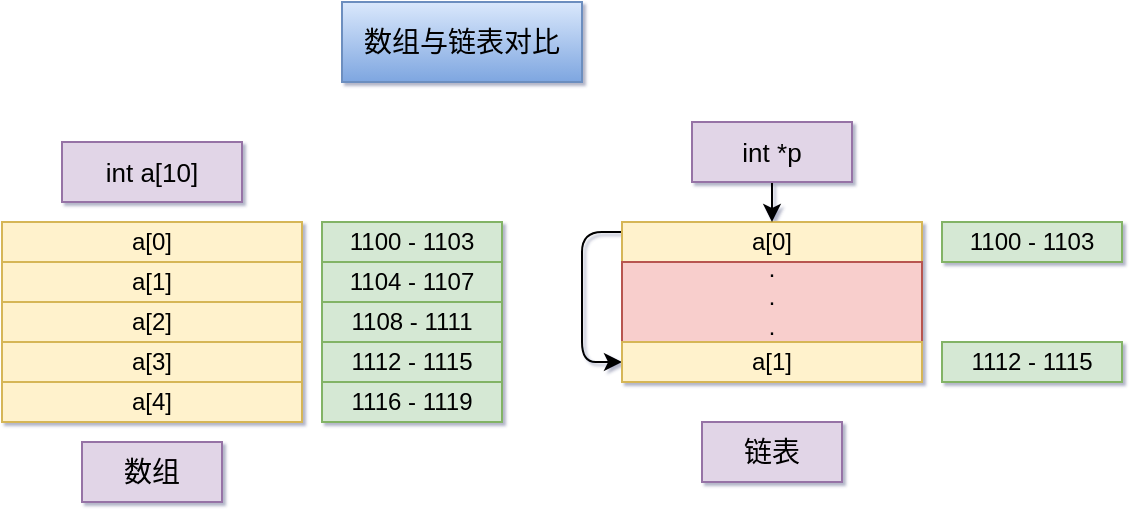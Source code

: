 <mxfile version="13.7.9" type="device" pages="7"><diagram id="kmx3uxm7uR0qQ9D-a6Wf" name="ComparisonOfArrayAndLinkedList"><mxGraphModel dx="1422" dy="822" grid="1" gridSize="10" guides="1" tooltips="1" connect="1" arrows="1" fold="1" page="1" pageScale="1" pageWidth="850" pageHeight="1100" background="none" math="0" shadow="1"><root><mxCell id="0"/><mxCell id="1" parent="0"/><mxCell id="gBPnnG9pDSKDhhbcQUjZ-1" value="a[0]" style="whiteSpace=wrap;html=1;fillColor=#fff2cc;strokeColor=#d6b656;" parent="1" vertex="1"><mxGeometry x="210" y="190" width="150" height="20" as="geometry"/></mxCell><mxCell id="gBPnnG9pDSKDhhbcQUjZ-2" value="a[1]" style="whiteSpace=wrap;html=1;fillColor=#fff2cc;strokeColor=#d6b656;" parent="1" vertex="1"><mxGeometry x="210" y="210" width="150" height="20" as="geometry"/></mxCell><mxCell id="gBPnnG9pDSKDhhbcQUjZ-3" value="a[2]" style="whiteSpace=wrap;html=1;fillColor=#fff2cc;strokeColor=#d6b656;" parent="1" vertex="1"><mxGeometry x="210" y="230" width="150" height="20" as="geometry"/></mxCell><mxCell id="gBPnnG9pDSKDhhbcQUjZ-6" value="1100 - 1103" style="text;html=1;strokeColor=#82b366;fillColor=#d5e8d4;align=center;verticalAlign=middle;whiteSpace=wrap;" parent="1" vertex="1"><mxGeometry x="370" y="190" width="90" height="20" as="geometry"/></mxCell><mxCell id="gBPnnG9pDSKDhhbcQUjZ-7" value="1104 - 1107" style="text;html=1;strokeColor=#82b366;fillColor=#d5e8d4;align=center;verticalAlign=middle;whiteSpace=wrap;" parent="1" vertex="1"><mxGeometry x="370" y="210" width="90" height="20" as="geometry"/></mxCell><mxCell id="gBPnnG9pDSKDhhbcQUjZ-8" value="1108 - 1111" style="text;html=1;strokeColor=#82b366;fillColor=#d5e8d4;align=center;verticalAlign=middle;whiteSpace=wrap;" parent="1" vertex="1"><mxGeometry x="370" y="230" width="90" height="20" as="geometry"/></mxCell><mxCell id="gBPnnG9pDSKDhhbcQUjZ-14" value="int a[10]" style="text;html=1;strokeColor=#9673a6;fillColor=#e1d5e7;align=center;verticalAlign=middle;whiteSpace=wrap;fontSize=13;" parent="1" vertex="1"><mxGeometry x="240" y="150" width="90" height="30" as="geometry"/></mxCell><mxCell id="gBPnnG9pDSKDhhbcQUjZ-15" value="a[3]" style="whiteSpace=wrap;html=1;fillColor=#fff2cc;strokeColor=#d6b656;" parent="1" vertex="1"><mxGeometry x="210" y="250" width="150" height="20" as="geometry"/></mxCell><mxCell id="gBPnnG9pDSKDhhbcQUjZ-16" value="1112 - 1115" style="text;html=1;strokeColor=#82b366;fillColor=#d5e8d4;align=center;verticalAlign=middle;whiteSpace=wrap;" parent="1" vertex="1"><mxGeometry x="370" y="250" width="90" height="20" as="geometry"/></mxCell><mxCell id="gBPnnG9pDSKDhhbcQUjZ-17" value="a[4]" style="whiteSpace=wrap;html=1;fillColor=#fff2cc;strokeColor=#d6b656;" parent="1" vertex="1"><mxGeometry x="210" y="270" width="150" height="20" as="geometry"/></mxCell><mxCell id="gBPnnG9pDSKDhhbcQUjZ-18" value="1116 - 1119" style="text;html=1;strokeColor=#82b366;fillColor=#d5e8d4;align=center;verticalAlign=middle;whiteSpace=wrap;" parent="1" vertex="1"><mxGeometry x="370" y="270" width="90" height="20" as="geometry"/></mxCell><mxCell id="gBPnnG9pDSKDhhbcQUjZ-28" style="edgeStyle=orthogonalEdgeStyle;orthogonalLoop=1;jettySize=auto;html=1;exitX=0;exitY=0.25;exitDx=0;exitDy=0;entryX=0;entryY=0.5;entryDx=0;entryDy=0;" parent="1" source="gBPnnG9pDSKDhhbcQUjZ-19" target="gBPnnG9pDSKDhhbcQUjZ-22" edge="1"><mxGeometry relative="1" as="geometry"/></mxCell><mxCell id="gBPnnG9pDSKDhhbcQUjZ-19" value="a[0]" style="whiteSpace=wrap;html=1;fillColor=#fff2cc;strokeColor=#d6b656;" parent="1" vertex="1"><mxGeometry x="520" y="190" width="150" height="20" as="geometry"/></mxCell><mxCell id="gBPnnG9pDSKDhhbcQUjZ-20" value="1100 - 1103" style="text;html=1;strokeColor=#82b366;fillColor=#d5e8d4;align=center;verticalAlign=middle;whiteSpace=wrap;" parent="1" vertex="1"><mxGeometry x="680" y="190" width="90" height="20" as="geometry"/></mxCell><mxCell id="gBPnnG9pDSKDhhbcQUjZ-21" value="·&lt;br&gt;·&lt;br&gt;·" style="whiteSpace=wrap;html=1;fillColor=#f8cecc;strokeColor=#b85450;" parent="1" vertex="1"><mxGeometry x="520" y="210" width="150" height="40" as="geometry"/></mxCell><mxCell id="gBPnnG9pDSKDhhbcQUjZ-22" value="a[1]" style="whiteSpace=wrap;html=1;fillColor=#fff2cc;strokeColor=#d6b656;" parent="1" vertex="1"><mxGeometry x="520" y="250" width="150" height="20" as="geometry"/></mxCell><mxCell id="gBPnnG9pDSKDhhbcQUjZ-24" value="1112 - 1115" style="text;html=1;strokeColor=#82b366;fillColor=#d5e8d4;align=center;verticalAlign=middle;whiteSpace=wrap;" parent="1" vertex="1"><mxGeometry x="680" y="250" width="90" height="20" as="geometry"/></mxCell><mxCell id="gBPnnG9pDSKDhhbcQUjZ-27" style="edgeStyle=orthogonalEdgeStyle;orthogonalLoop=1;jettySize=auto;html=1;exitX=0.5;exitY=1;exitDx=0;exitDy=0;entryX=0.5;entryY=0;entryDx=0;entryDy=0;" parent="1" source="gBPnnG9pDSKDhhbcQUjZ-25" target="gBPnnG9pDSKDhhbcQUjZ-19" edge="1"><mxGeometry relative="1" as="geometry"/></mxCell><mxCell id="gBPnnG9pDSKDhhbcQUjZ-25" value="int *p" style="text;html=1;strokeColor=#9673a6;fillColor=#e1d5e7;align=center;verticalAlign=middle;whiteSpace=wrap;fontSize=13;" parent="1" vertex="1"><mxGeometry x="555" y="140" width="80" height="30" as="geometry"/></mxCell><mxCell id="gBPnnG9pDSKDhhbcQUjZ-29" value="数组" style="text;html=1;strokeColor=#9673a6;fillColor=#e1d5e7;align=center;verticalAlign=middle;whiteSpace=wrap;fontSize=14;labelBackgroundColor=none;" parent="1" vertex="1"><mxGeometry x="250" y="300" width="70" height="30" as="geometry"/></mxCell><mxCell id="gBPnnG9pDSKDhhbcQUjZ-30" value="链表" style="text;html=1;align=center;verticalAlign=middle;whiteSpace=wrap;fontSize=14;labelBackgroundColor=none;fillColor=#e1d5e7;strokeColor=#9673a6;" parent="1" vertex="1"><mxGeometry x="560" y="290" width="70" height="30" as="geometry"/></mxCell><mxCell id="z5dtqdEzLdY59ddH-mgF-1" value="数组与链表对比" style="rounded=0;whiteSpace=wrap;html=1;fontSize=14;fillColor=#dae8fc;strokeColor=#6c8ebf;gradientColor=#7ea6e0;" vertex="1" parent="1"><mxGeometry x="380" y="80" width="120" height="40" as="geometry"/></mxCell></root></mxGraphModel></diagram><diagram id="WfECk8TyVP2o82ZQs3IK" name="SinglyLinkedListStructure"><mxGraphModel dx="1422" dy="822" grid="1" gridSize="10" guides="1" tooltips="1" connect="1" arrows="1" fold="1" page="1" pageScale="1" pageWidth="850" pageHeight="1100" math="0" shadow="1"><root><mxCell id="d3CQ_cveIJHaG4UetUWa-0"/><mxCell id="d3CQ_cveIJHaG4UetUWa-1" parent="d3CQ_cveIJHaG4UetUWa-0"/><mxCell id="d3CQ_cveIJHaG4UetUWa-2" value="data" style="whiteSpace=wrap;html=1;aspect=fixed;fillColor=#dae8fc;strokeColor=#6c8ebf;" parent="d3CQ_cveIJHaG4UetUWa-1" vertex="1"><mxGeometry x="170" y="330" width="40" height="40" as="geometry"/></mxCell><mxCell id="d3CQ_cveIJHaG4UetUWa-19" style="edgeStyle=orthogonalEdgeStyle;orthogonalLoop=1;jettySize=auto;html=1;exitX=1;exitY=0.5;exitDx=0;exitDy=0;entryX=0;entryY=0.5;entryDx=0;entryDy=0;" parent="d3CQ_cveIJHaG4UetUWa-1" source="d3CQ_cveIJHaG4UetUWa-6" target="d3CQ_cveIJHaG4UetUWa-9" edge="1"><mxGeometry relative="1" as="geometry"/></mxCell><mxCell id="d3CQ_cveIJHaG4UetUWa-6" value="next" style="whiteSpace=wrap;html=1;aspect=fixed;fillColor=#f8cecc;strokeColor=#b85450;" parent="d3CQ_cveIJHaG4UetUWa-1" vertex="1"><mxGeometry x="210" y="330" width="40" height="40" as="geometry"/></mxCell><mxCell id="d3CQ_cveIJHaG4UetUWa-9" value="data" style="whiteSpace=wrap;html=1;aspect=fixed;fillColor=#dae8fc;strokeColor=#6c8ebf;" parent="d3CQ_cveIJHaG4UetUWa-1" vertex="1"><mxGeometry x="300" y="330" width="40" height="40" as="geometry"/></mxCell><mxCell id="d3CQ_cveIJHaG4UetUWa-20" style="edgeStyle=orthogonalEdgeStyle;orthogonalLoop=1;jettySize=auto;html=1;exitX=1;exitY=0.5;exitDx=0;exitDy=0;entryX=0;entryY=0.5;entryDx=0;entryDy=0;" parent="d3CQ_cveIJHaG4UetUWa-1" source="d3CQ_cveIJHaG4UetUWa-10" target="d3CQ_cveIJHaG4UetUWa-11" edge="1"><mxGeometry relative="1" as="geometry"/></mxCell><mxCell id="d3CQ_cveIJHaG4UetUWa-10" value="next" style="whiteSpace=wrap;html=1;aspect=fixed;fillColor=#f8cecc;strokeColor=#b85450;" parent="d3CQ_cveIJHaG4UetUWa-1" vertex="1"><mxGeometry x="340" y="330" width="40" height="40" as="geometry"/></mxCell><mxCell id="d3CQ_cveIJHaG4UetUWa-11" value="data" style="whiteSpace=wrap;html=1;aspect=fixed;fillColor=#dae8fc;strokeColor=#6c8ebf;" parent="d3CQ_cveIJHaG4UetUWa-1" vertex="1"><mxGeometry x="430" y="330" width="40" height="40" as="geometry"/></mxCell><mxCell id="d3CQ_cveIJHaG4UetUWa-21" style="edgeStyle=orthogonalEdgeStyle;orthogonalLoop=1;jettySize=auto;html=1;exitX=1;exitY=0.5;exitDx=0;exitDy=0;entryX=0;entryY=0.5;entryDx=0;entryDy=0;" parent="d3CQ_cveIJHaG4UetUWa-1" source="d3CQ_cveIJHaG4UetUWa-12" target="d3CQ_cveIJHaG4UetUWa-13" edge="1"><mxGeometry relative="1" as="geometry"/></mxCell><mxCell id="d3CQ_cveIJHaG4UetUWa-12" value="next" style="whiteSpace=wrap;html=1;aspect=fixed;fillColor=#f8cecc;strokeColor=#b85450;" parent="d3CQ_cveIJHaG4UetUWa-1" vertex="1"><mxGeometry x="470" y="330" width="40" height="40" as="geometry"/></mxCell><mxCell id="d3CQ_cveIJHaG4UetUWa-13" value="data" style="whiteSpace=wrap;html=1;aspect=fixed;fillColor=#dae8fc;strokeColor=#6c8ebf;" parent="d3CQ_cveIJHaG4UetUWa-1" vertex="1"><mxGeometry x="550" y="330" width="40" height="40" as="geometry"/></mxCell><mxCell id="d3CQ_cveIJHaG4UetUWa-22" style="edgeStyle=orthogonalEdgeStyle;orthogonalLoop=1;jettySize=auto;html=1;exitX=1;exitY=0.5;exitDx=0;exitDy=0;" parent="d3CQ_cveIJHaG4UetUWa-1" source="d3CQ_cveIJHaG4UetUWa-14" edge="1"><mxGeometry relative="1" as="geometry"><mxPoint x="690" y="350" as="targetPoint"/></mxGeometry></mxCell><mxCell id="d3CQ_cveIJHaG4UetUWa-14" value="next" style="whiteSpace=wrap;html=1;aspect=fixed;fillColor=#f8cecc;strokeColor=#b85450;" parent="d3CQ_cveIJHaG4UetUWa-1" vertex="1"><mxGeometry x="590" y="330" width="40" height="40" as="geometry"/></mxCell><mxCell id="d3CQ_cveIJHaG4UetUWa-15" value="" style="endArrow=classic;html=1;entryX=0;entryY=0.5;entryDx=0;entryDy=0;" parent="d3CQ_cveIJHaG4UetUWa-1" target="d3CQ_cveIJHaG4UetUWa-2" edge="1"><mxGeometry width="50" height="50" relative="1" as="geometry"><mxPoint x="110" y="350" as="sourcePoint"/><mxPoint x="450" y="400" as="targetPoint"/></mxGeometry></mxCell><mxCell id="d3CQ_cveIJHaG4UetUWa-23" value="null" style="text;html=1;strokeColor=none;fillColor=none;align=center;verticalAlign=middle;whiteSpace=wrap;" parent="d3CQ_cveIJHaG4UetUWa-1" vertex="1"><mxGeometry x="690" y="340" width="40" height="20" as="geometry"/></mxCell><mxCell id="UXMBe4cdHs6AV24Jfj9g-0" value="单链表结构" style="rounded=0;whiteSpace=wrap;html=1;fontSize=14;fillColor=#dae8fc;strokeColor=#6c8ebf;gradientColor=#7ea6e0;" vertex="1" parent="d3CQ_cveIJHaG4UetUWa-1"><mxGeometry x="340" y="270" width="120" height="40" as="geometry"/></mxCell></root></mxGraphModel></diagram><diagram id="nd0FOUqC2hajcNV0V377" name="SinglyLinkedListInsertion"><mxGraphModel dx="1422" dy="822" grid="1" gridSize="10" guides="1" tooltips="1" connect="1" arrows="1" fold="1" page="1" pageScale="1" pageWidth="850" pageHeight="1100" math="0" shadow="0"><root><mxCell id="OXnUtLBI1faPkCohUW6o-0"/><mxCell id="OXnUtLBI1faPkCohUW6o-1" parent="OXnUtLBI1faPkCohUW6o-0"/><mxCell id="3HL_vk5Qh4RNrXCC_wCi-0" value="data" style="whiteSpace=wrap;html=1;aspect=fixed;fillColor=#dae8fc;strokeColor=#6c8ebf;" parent="OXnUtLBI1faPkCohUW6o-1" vertex="1"><mxGeometry x="130" y="330" width="40" height="40" as="geometry"/></mxCell><mxCell id="3HL_vk5Qh4RNrXCC_wCi-1" style="edgeStyle=orthogonalEdgeStyle;rounded=0;orthogonalLoop=1;jettySize=auto;html=1;exitX=1;exitY=0.5;exitDx=0;exitDy=0;entryX=0;entryY=0.5;entryDx=0;entryDy=0;" parent="OXnUtLBI1faPkCohUW6o-1" source="3HL_vk5Qh4RNrXCC_wCi-2" target="3HL_vk5Qh4RNrXCC_wCi-3" edge="1"><mxGeometry relative="1" as="geometry"/></mxCell><mxCell id="3HL_vk5Qh4RNrXCC_wCi-2" value="next" style="whiteSpace=wrap;html=1;aspect=fixed;fillColor=#f8cecc;strokeColor=#b85450;" parent="OXnUtLBI1faPkCohUW6o-1" vertex="1"><mxGeometry x="170" y="330" width="40" height="40" as="geometry"/></mxCell><mxCell id="3HL_vk5Qh4RNrXCC_wCi-3" value="data" style="whiteSpace=wrap;html=1;aspect=fixed;fillColor=#dae8fc;strokeColor=#6c8ebf;" parent="OXnUtLBI1faPkCohUW6o-1" vertex="1"><mxGeometry x="260" y="330" width="40" height="40" as="geometry"/></mxCell><mxCell id="3HL_vk5Qh4RNrXCC_wCi-5" value="next" style="whiteSpace=wrap;html=1;aspect=fixed;fillColor=#f8cecc;strokeColor=#b85450;" parent="OXnUtLBI1faPkCohUW6o-1" vertex="1"><mxGeometry x="300" y="330" width="40" height="40" as="geometry"/></mxCell><mxCell id="3HL_vk5Qh4RNrXCC_wCi-6" value="data" style="whiteSpace=wrap;html=1;aspect=fixed;fillColor=#dae8fc;strokeColor=#6c8ebf;" parent="OXnUtLBI1faPkCohUW6o-1" vertex="1"><mxGeometry x="500" y="330" width="40" height="40" as="geometry"/></mxCell><mxCell id="3HL_vk5Qh4RNrXCC_wCi-7" style="edgeStyle=orthogonalEdgeStyle;rounded=0;orthogonalLoop=1;jettySize=auto;html=1;exitX=1;exitY=0.5;exitDx=0;exitDy=0;entryX=0;entryY=0.5;entryDx=0;entryDy=0;" parent="OXnUtLBI1faPkCohUW6o-1" source="3HL_vk5Qh4RNrXCC_wCi-8" target="3HL_vk5Qh4RNrXCC_wCi-9" edge="1"><mxGeometry relative="1" as="geometry"/></mxCell><mxCell id="3HL_vk5Qh4RNrXCC_wCi-8" value="next" style="whiteSpace=wrap;html=1;aspect=fixed;fillColor=#f8cecc;strokeColor=#b85450;" parent="OXnUtLBI1faPkCohUW6o-1" vertex="1"><mxGeometry x="540" y="330" width="40" height="40" as="geometry"/></mxCell><mxCell id="3HL_vk5Qh4RNrXCC_wCi-9" value="data" style="whiteSpace=wrap;html=1;aspect=fixed;fillColor=#dae8fc;strokeColor=#6c8ebf;" parent="OXnUtLBI1faPkCohUW6o-1" vertex="1"><mxGeometry x="620" y="330" width="40" height="40" as="geometry"/></mxCell><mxCell id="3HL_vk5Qh4RNrXCC_wCi-10" style="edgeStyle=orthogonalEdgeStyle;rounded=0;orthogonalLoop=1;jettySize=auto;html=1;exitX=1;exitY=0.5;exitDx=0;exitDy=0;" parent="OXnUtLBI1faPkCohUW6o-1" source="3HL_vk5Qh4RNrXCC_wCi-11" edge="1"><mxGeometry relative="1" as="geometry"><mxPoint x="760" y="350" as="targetPoint"/></mxGeometry></mxCell><mxCell id="3HL_vk5Qh4RNrXCC_wCi-11" value="next" style="whiteSpace=wrap;html=1;aspect=fixed;fillColor=#f8cecc;strokeColor=#b85450;" parent="OXnUtLBI1faPkCohUW6o-1" vertex="1"><mxGeometry x="660" y="330" width="40" height="40" as="geometry"/></mxCell><mxCell id="3HL_vk5Qh4RNrXCC_wCi-12" value="" style="endArrow=classic;html=1;entryX=0;entryY=0.5;entryDx=0;entryDy=0;" parent="OXnUtLBI1faPkCohUW6o-1" target="3HL_vk5Qh4RNrXCC_wCi-0" edge="1"><mxGeometry width="50" height="50" relative="1" as="geometry"><mxPoint x="70" y="350" as="sourcePoint"/><mxPoint x="410" y="400" as="targetPoint"/></mxGeometry></mxCell><mxCell id="3HL_vk5Qh4RNrXCC_wCi-13" value="null" style="text;html=1;strokeColor=none;fillColor=none;align=center;verticalAlign=middle;whiteSpace=wrap;rounded=0;" parent="OXnUtLBI1faPkCohUW6o-1" vertex="1"><mxGeometry x="760" y="340" width="40" height="20" as="geometry"/></mxCell><mxCell id="3HL_vk5Qh4RNrXCC_wCi-18" value="" style="endArrow=classic;html=1;fontFamily=Helvetica;fontSize=13;fontColor=#000000;exitX=1;exitY=0.5;exitDx=0;exitDy=0;entryX=0;entryY=0.5;entryDx=0;entryDy=0;" parent="OXnUtLBI1faPkCohUW6o-1" source="3HL_vk5Qh4RNrXCC_wCi-5" target="3HL_vk5Qh4RNrXCC_wCi-6" edge="1"><mxGeometry relative="1" as="geometry"><mxPoint x="370" y="420" as="sourcePoint"/><mxPoint x="470" y="420" as="targetPoint"/></mxGeometry></mxCell><mxCell id="3HL_vk5Qh4RNrXCC_wCi-19" value="x" style="shape=cloud;html=1;outlineConnect=0;" parent="3HL_vk5Qh4RNrXCC_wCi-18" vertex="1"><mxGeometry width="30" height="20" relative="1" as="geometry"><mxPoint x="-15" y="-10" as="offset"/></mxGeometry></mxCell><mxCell id="3HL_vk5Qh4RNrXCC_wCi-21" value="data" style="whiteSpace=wrap;html=1;aspect=fixed;fillColor=#dae8fc;strokeColor=#6c8ebf;" parent="OXnUtLBI1faPkCohUW6o-1" vertex="1"><mxGeometry x="380" y="250" width="40" height="40" as="geometry"/></mxCell><mxCell id="3HL_vk5Qh4RNrXCC_wCi-24" style="rounded=0;orthogonalLoop=1;jettySize=auto;html=1;exitX=1;exitY=0.75;exitDx=0;exitDy=0;entryX=0.25;entryY=0;entryDx=0;entryDy=0;fontFamily=Helvetica;fontSize=13;fontColor=#000000;" parent="OXnUtLBI1faPkCohUW6o-1" source="3HL_vk5Qh4RNrXCC_wCi-22" target="3HL_vk5Qh4RNrXCC_wCi-6" edge="1"><mxGeometry relative="1" as="geometry"/></mxCell><mxCell id="3HL_vk5Qh4RNrXCC_wCi-22" value="next" style="whiteSpace=wrap;html=1;aspect=fixed;fillColor=#f8cecc;strokeColor=#b85450;" parent="OXnUtLBI1faPkCohUW6o-1" vertex="1"><mxGeometry x="420" y="250" width="40" height="40" as="geometry"/></mxCell><mxCell id="3HL_vk5Qh4RNrXCC_wCi-23" value="" style="endArrow=classic;html=1;fontFamily=Helvetica;fontSize=13;fontColor=#000000;exitX=0.75;exitY=0;exitDx=0;exitDy=0;entryX=0;entryY=0.75;entryDx=0;entryDy=0;" parent="OXnUtLBI1faPkCohUW6o-1" source="3HL_vk5Qh4RNrXCC_wCi-5" target="3HL_vk5Qh4RNrXCC_wCi-21" edge="1"><mxGeometry width="50" height="50" relative="1" as="geometry"><mxPoint x="400" y="450" as="sourcePoint"/><mxPoint x="450" y="400" as="targetPoint"/></mxGeometry></mxCell><mxCell id="o67dM5Xi_H0pyba5912P-0" value="单链表插入" style="rounded=0;whiteSpace=wrap;html=1;fontSize=14;fillColor=#dae8fc;strokeColor=#6c8ebf;gradientColor=#7ea6e0;" vertex="1" parent="OXnUtLBI1faPkCohUW6o-1"><mxGeometry x="210" y="260" width="120" height="40" as="geometry"/></mxCell></root></mxGraphModel></diagram><diagram id="gSCvGvv1HsdzAWp1S356" name="SinglyLinkedListDelete"><mxGraphModel dx="1422" dy="822" grid="1" gridSize="10" guides="1" tooltips="1" connect="1" arrows="1" fold="1" page="1" pageScale="1" pageWidth="850" pageHeight="1100" math="0" shadow="0"><root><mxCell id="x1G4_ipY8zFVtABY1b1D-0"/><mxCell id="x1G4_ipY8zFVtABY1b1D-1" parent="x1G4_ipY8zFVtABY1b1D-0"/><mxCell id="x1G4_ipY8zFVtABY1b1D-2" value="data" style="whiteSpace=wrap;html=1;aspect=fixed;fillColor=#dae8fc;strokeColor=#6c8ebf;" parent="x1G4_ipY8zFVtABY1b1D-1" vertex="1"><mxGeometry x="120" y="240" width="40" height="40" as="geometry"/></mxCell><mxCell id="x1G4_ipY8zFVtABY1b1D-3" style="edgeStyle=orthogonalEdgeStyle;rounded=0;orthogonalLoop=1;jettySize=auto;html=1;exitX=1;exitY=0.5;exitDx=0;exitDy=0;entryX=0;entryY=0.5;entryDx=0;entryDy=0;" parent="x1G4_ipY8zFVtABY1b1D-1" source="x1G4_ipY8zFVtABY1b1D-4" target="x1G4_ipY8zFVtABY1b1D-5" edge="1"><mxGeometry relative="1" as="geometry"/></mxCell><mxCell id="x1G4_ipY8zFVtABY1b1D-4" value="next" style="whiteSpace=wrap;html=1;aspect=fixed;fillColor=#f8cecc;strokeColor=#b85450;" parent="x1G4_ipY8zFVtABY1b1D-1" vertex="1"><mxGeometry x="160" y="240" width="40" height="40" as="geometry"/></mxCell><mxCell id="x1G4_ipY8zFVtABY1b1D-5" value="data" style="whiteSpace=wrap;html=1;aspect=fixed;fillColor=#dae8fc;strokeColor=#6c8ebf;" parent="x1G4_ipY8zFVtABY1b1D-1" vertex="1"><mxGeometry x="250" y="240" width="40" height="40" as="geometry"/></mxCell><mxCell id="x1G4_ipY8zFVtABY1b1D-6" value="next" style="whiteSpace=wrap;html=1;aspect=fixed;fillColor=#f8cecc;strokeColor=#b85450;" parent="x1G4_ipY8zFVtABY1b1D-1" vertex="1"><mxGeometry x="290" y="240" width="40" height="40" as="geometry"/></mxCell><mxCell id="x1G4_ipY8zFVtABY1b1D-7" value="data" style="whiteSpace=wrap;html=1;aspect=fixed;fillColor=#dae8fc;strokeColor=#6c8ebf;" parent="x1G4_ipY8zFVtABY1b1D-1" vertex="1"><mxGeometry x="425" y="240" width="40" height="40" as="geometry"/></mxCell><mxCell id="x1G4_ipY8zFVtABY1b1D-9" value="next" style="whiteSpace=wrap;html=1;aspect=fixed;fillColor=#f8cecc;strokeColor=#b85450;" parent="x1G4_ipY8zFVtABY1b1D-1" vertex="1"><mxGeometry x="465" y="240" width="40" height="40" as="geometry"/></mxCell><mxCell id="x1G4_ipY8zFVtABY1b1D-10" value="data" style="whiteSpace=wrap;html=1;aspect=fixed;fillColor=#dae8fc;strokeColor=#6c8ebf;" parent="x1G4_ipY8zFVtABY1b1D-1" vertex="1"><mxGeometry x="610" y="240" width="40" height="40" as="geometry"/></mxCell><mxCell id="x1G4_ipY8zFVtABY1b1D-11" style="edgeStyle=orthogonalEdgeStyle;rounded=0;orthogonalLoop=1;jettySize=auto;html=1;exitX=1;exitY=0.5;exitDx=0;exitDy=0;" parent="x1G4_ipY8zFVtABY1b1D-1" source="x1G4_ipY8zFVtABY1b1D-12" edge="1"><mxGeometry relative="1" as="geometry"><mxPoint x="750" y="260" as="targetPoint"/></mxGeometry></mxCell><mxCell id="x1G4_ipY8zFVtABY1b1D-12" value="next" style="whiteSpace=wrap;html=1;aspect=fixed;fillColor=#f8cecc;strokeColor=#b85450;" parent="x1G4_ipY8zFVtABY1b1D-1" vertex="1"><mxGeometry x="650" y="240" width="40" height="40" as="geometry"/></mxCell><mxCell id="x1G4_ipY8zFVtABY1b1D-13" value="" style="endArrow=classic;html=1;entryX=0;entryY=0.5;entryDx=0;entryDy=0;" parent="x1G4_ipY8zFVtABY1b1D-1" target="x1G4_ipY8zFVtABY1b1D-2" edge="1"><mxGeometry width="50" height="50" relative="1" as="geometry"><mxPoint x="60" y="260" as="sourcePoint"/><mxPoint x="400" y="310" as="targetPoint"/></mxGeometry></mxCell><mxCell id="x1G4_ipY8zFVtABY1b1D-14" value="null" style="text;html=1;strokeColor=none;fillColor=none;align=center;verticalAlign=middle;whiteSpace=wrap;rounded=0;" parent="x1G4_ipY8zFVtABY1b1D-1" vertex="1"><mxGeometry x="750" y="250" width="40" height="20" as="geometry"/></mxCell><mxCell id="x1G4_ipY8zFVtABY1b1D-16" value="" style="endArrow=classic;html=1;fontFamily=Helvetica;fontSize=13;fontColor=#000000;exitX=1;exitY=0.5;exitDx=0;exitDy=0;entryX=0;entryY=0.5;entryDx=0;entryDy=0;" parent="x1G4_ipY8zFVtABY1b1D-1" source="x1G4_ipY8zFVtABY1b1D-6" target="x1G4_ipY8zFVtABY1b1D-7" edge="1"><mxGeometry relative="1" as="geometry"><mxPoint x="360" y="330" as="sourcePoint"/><mxPoint x="460" y="330" as="targetPoint"/></mxGeometry></mxCell><mxCell id="x1G4_ipY8zFVtABY1b1D-17" value="x" style="shape=cloud;html=1;outlineConnect=0;" parent="x1G4_ipY8zFVtABY1b1D-16" vertex="1"><mxGeometry width="30" height="20" relative="1" as="geometry"><mxPoint x="-15" y="-10" as="offset"/></mxGeometry></mxCell><mxCell id="x1G4_ipY8zFVtABY1b1D-18" value="data" style="whiteSpace=wrap;html=1;aspect=fixed;fillColor=#dae8fc;strokeColor=#6c8ebf;" parent="x1G4_ipY8zFVtABY1b1D-1" vertex="1"><mxGeometry x="420" y="170" width="40" height="40" as="geometry"/></mxCell><mxCell id="x1G4_ipY8zFVtABY1b1D-19" style="rounded=0;orthogonalLoop=1;jettySize=auto;html=1;exitX=1;exitY=0.75;exitDx=0;exitDy=0;entryX=0.25;entryY=0;entryDx=0;entryDy=0;fontFamily=Helvetica;fontSize=13;fontColor=#000000;" parent="x1G4_ipY8zFVtABY1b1D-1" source="x1G4_ipY8zFVtABY1b1D-20" target="x1G4_ipY8zFVtABY1b1D-10" edge="1"><mxGeometry relative="1" as="geometry"/></mxCell><mxCell id="x1G4_ipY8zFVtABY1b1D-20" value="next" style="whiteSpace=wrap;html=1;aspect=fixed;fillColor=#f8cecc;strokeColor=#b85450;" parent="x1G4_ipY8zFVtABY1b1D-1" vertex="1"><mxGeometry x="460" y="170" width="40" height="40" as="geometry"/></mxCell><mxCell id="x1G4_ipY8zFVtABY1b1D-21" value="" style="endArrow=classic;html=1;fontFamily=Helvetica;fontSize=13;fontColor=#000000;exitX=0.75;exitY=0;exitDx=0;exitDy=0;entryX=0;entryY=0.75;entryDx=0;entryDy=0;" parent="x1G4_ipY8zFVtABY1b1D-1" source="x1G4_ipY8zFVtABY1b1D-6" target="x1G4_ipY8zFVtABY1b1D-18" edge="1"><mxGeometry width="50" height="50" relative="1" as="geometry"><mxPoint x="390" y="360" as="sourcePoint"/><mxPoint x="440" y="310" as="targetPoint"/></mxGeometry></mxCell><mxCell id="x1G4_ipY8zFVtABY1b1D-22" value="" style="endArrow=classic;html=1;fontFamily=Helvetica;fontSize=13;fontColor=#000000;exitX=1;exitY=0.5;exitDx=0;exitDy=0;entryX=0;entryY=0.5;entryDx=0;entryDy=0;" parent="x1G4_ipY8zFVtABY1b1D-1" source="x1G4_ipY8zFVtABY1b1D-9" target="x1G4_ipY8zFVtABY1b1D-10" edge="1"><mxGeometry relative="1" as="geometry"><mxPoint x="515" y="300" as="sourcePoint"/><mxPoint x="610" y="300" as="targetPoint"/></mxGeometry></mxCell><mxCell id="x1G4_ipY8zFVtABY1b1D-23" value="x" style="shape=cloud;html=1;outlineConnect=0;" parent="x1G4_ipY8zFVtABY1b1D-22" vertex="1"><mxGeometry width="30" height="20" relative="1" as="geometry"><mxPoint x="-15" y="-10" as="offset"/></mxGeometry></mxCell><mxCell id="85WDS7SZ0RlEN1FGO1QO-0" value="单链表删除" style="rounded=0;whiteSpace=wrap;html=1;fontSize=14;fillColor=#dae8fc;strokeColor=#6c8ebf;gradientColor=#7ea6e0;" vertex="1" parent="x1G4_ipY8zFVtABY1b1D-1"><mxGeometry x="200" y="180" width="120" height="40" as="geometry"/></mxCell></root></mxGraphModel></diagram><diagram id="IMVXKrRAOE60TpkE8q-t" name="SinglyCircularLinkedList"><mxGraphModel dx="1422" dy="822" grid="1" gridSize="10" guides="1" tooltips="1" connect="1" arrows="1" fold="1" page="1" pageScale="1" pageWidth="850" pageHeight="1100" math="0" shadow="0"><root><mxCell id="8Bkm28NhkH9lxMIGVIRv-0"/><mxCell id="8Bkm28NhkH9lxMIGVIRv-1" parent="8Bkm28NhkH9lxMIGVIRv-0"/><mxCell id="ynJodp-myQuVHc1N8SXw-0" value="data" style="whiteSpace=wrap;html=1;aspect=fixed;fillColor=#dae8fc;strokeColor=#6c8ebf;sketch=1;" parent="8Bkm28NhkH9lxMIGVIRv-1" vertex="1"><mxGeometry x="170" y="330" width="40" height="40" as="geometry"/></mxCell><mxCell id="ynJodp-myQuVHc1N8SXw-1" style="edgeStyle=orthogonalEdgeStyle;rounded=0;orthogonalLoop=1;jettySize=auto;html=1;exitX=1;exitY=0.5;exitDx=0;exitDy=0;entryX=0;entryY=0.5;entryDx=0;entryDy=0;sketch=1;" parent="8Bkm28NhkH9lxMIGVIRv-1" source="ynJodp-myQuVHc1N8SXw-2" target="ynJodp-myQuVHc1N8SXw-3" edge="1"><mxGeometry relative="1" as="geometry"/></mxCell><mxCell id="ynJodp-myQuVHc1N8SXw-2" value="next" style="whiteSpace=wrap;html=1;aspect=fixed;fillColor=#f8cecc;strokeColor=#b85450;sketch=1;" parent="8Bkm28NhkH9lxMIGVIRv-1" vertex="1"><mxGeometry x="210" y="330" width="40" height="40" as="geometry"/></mxCell><mxCell id="ynJodp-myQuVHc1N8SXw-3" value="data" style="whiteSpace=wrap;html=1;aspect=fixed;fillColor=#dae8fc;strokeColor=#6c8ebf;sketch=1;" parent="8Bkm28NhkH9lxMIGVIRv-1" vertex="1"><mxGeometry x="300" y="330" width="40" height="40" as="geometry"/></mxCell><mxCell id="ynJodp-myQuVHc1N8SXw-4" style="edgeStyle=orthogonalEdgeStyle;rounded=0;orthogonalLoop=1;jettySize=auto;html=1;exitX=1;exitY=0.5;exitDx=0;exitDy=0;entryX=0;entryY=0.5;entryDx=0;entryDy=0;sketch=1;" parent="8Bkm28NhkH9lxMIGVIRv-1" source="ynJodp-myQuVHc1N8SXw-5" target="ynJodp-myQuVHc1N8SXw-6" edge="1"><mxGeometry relative="1" as="geometry"/></mxCell><mxCell id="ynJodp-myQuVHc1N8SXw-5" value="next" style="whiteSpace=wrap;html=1;aspect=fixed;fillColor=#f8cecc;strokeColor=#b85450;sketch=1;" parent="8Bkm28NhkH9lxMIGVIRv-1" vertex="1"><mxGeometry x="340" y="330" width="40" height="40" as="geometry"/></mxCell><mxCell id="ynJodp-myQuVHc1N8SXw-6" value="data" style="whiteSpace=wrap;html=1;aspect=fixed;fillColor=#dae8fc;strokeColor=#6c8ebf;sketch=1;" parent="8Bkm28NhkH9lxMIGVIRv-1" vertex="1"><mxGeometry x="430" y="330" width="40" height="40" as="geometry"/></mxCell><mxCell id="ynJodp-myQuVHc1N8SXw-7" style="edgeStyle=orthogonalEdgeStyle;rounded=0;orthogonalLoop=1;jettySize=auto;html=1;exitX=1;exitY=0.5;exitDx=0;exitDy=0;entryX=0;entryY=0.5;entryDx=0;entryDy=0;sketch=1;" parent="8Bkm28NhkH9lxMIGVIRv-1" source="ynJodp-myQuVHc1N8SXw-8" target="ynJodp-myQuVHc1N8SXw-9" edge="1"><mxGeometry relative="1" as="geometry"/></mxCell><mxCell id="ynJodp-myQuVHc1N8SXw-8" value="next" style="whiteSpace=wrap;html=1;aspect=fixed;fillColor=#f8cecc;strokeColor=#b85450;sketch=1;" parent="8Bkm28NhkH9lxMIGVIRv-1" vertex="1"><mxGeometry x="470" y="330" width="40" height="40" as="geometry"/></mxCell><mxCell id="ynJodp-myQuVHc1N8SXw-9" value="data" style="whiteSpace=wrap;html=1;aspect=fixed;fillColor=#dae8fc;strokeColor=#6c8ebf;sketch=1;" parent="8Bkm28NhkH9lxMIGVIRv-1" vertex="1"><mxGeometry x="550" y="330" width="40" height="40" as="geometry"/></mxCell><mxCell id="ynJodp-myQuVHc1N8SXw-10" style="edgeStyle=orthogonalEdgeStyle;rounded=0;orthogonalLoop=1;jettySize=auto;html=1;exitX=1;exitY=0.5;exitDx=0;exitDy=0;entryX=0;entryY=0.5;entryDx=0;entryDy=0;curved=1;sketch=1;" parent="8Bkm28NhkH9lxMIGVIRv-1" source="ynJodp-myQuVHc1N8SXw-11" target="ynJodp-myQuVHc1N8SXw-0" edge="1"><mxGeometry relative="1" as="geometry"><mxPoint x="690" y="350" as="targetPoint"/><Array as="points"><mxPoint x="650" y="350"/><mxPoint x="650" y="280"/><mxPoint x="150" y="280"/><mxPoint x="150" y="350"/></Array></mxGeometry></mxCell><mxCell id="ynJodp-myQuVHc1N8SXw-11" value="next" style="whiteSpace=wrap;html=1;aspect=fixed;fillColor=#f8cecc;strokeColor=#b85450;sketch=1;" parent="8Bkm28NhkH9lxMIGVIRv-1" vertex="1"><mxGeometry x="590" y="330" width="40" height="40" as="geometry"/></mxCell><mxCell id="j2IwVc_OFmYUMTYlJcS--0" value="&lt;span style=&quot;font-size: 17px&quot;&gt;单向循环列表&lt;/span&gt;" style="rounded=0;whiteSpace=wrap;html=1;fontSize=14;fillColor=#dae8fc;strokeColor=#6c8ebf;gradientColor=#7ea6e0;" vertex="1" parent="8Bkm28NhkH9lxMIGVIRv-1"><mxGeometry x="340" y="290" width="120" height="40" as="geometry"/></mxCell></root></mxGraphModel></diagram><diagram id="J5TRaZoV2UTbHvxU7oai" name="DoubleLinkedList"><mxGraphModel dx="1422" dy="822" grid="1" gridSize="10" guides="1" tooltips="1" connect="1" arrows="1" fold="1" page="1" pageScale="1" pageWidth="850" pageHeight="1100" math="0" shadow="0"><root><mxCell id="dzvjeWFKdvEdZW3EKGk7-0"/><mxCell id="dzvjeWFKdvEdZW3EKGk7-1" parent="dzvjeWFKdvEdZW3EKGk7-0"/><mxCell id="_jGl9iMqoUlFDnIxbPqh-10" style="edgeStyle=orthogonalEdgeStyle;rounded=0;orthogonalLoop=1;jettySize=auto;html=1;exitX=1;exitY=0.5;exitDx=0;exitDy=0;sketch=1;" parent="dzvjeWFKdvEdZW3EKGk7-1" source="_jGl9iMqoUlFDnIxbPqh-24" edge="1"><mxGeometry relative="1" as="geometry"><mxPoint x="610" y="360" as="targetPoint"/><mxPoint x="540" y="359.5" as="sourcePoint"/></mxGeometry></mxCell><mxCell id="_jGl9iMqoUlFDnIxbPqh-13" value="null" style="text;html=1;strokeColor=#82b366;fillColor=#d5e8d4;align=center;verticalAlign=middle;whiteSpace=wrap;rounded=0;sketch=1;" parent="dzvjeWFKdvEdZW3EKGk7-1" vertex="1"><mxGeometry x="610" y="350" width="40" height="20" as="geometry"/></mxCell><mxCell id="_jGl9iMqoUlFDnIxbPqh-17" value="data" style="whiteSpace=wrap;html=1;aspect=fixed;fillColor=#dae8fc;strokeColor=#6c8ebf;sketch=1;" parent="dzvjeWFKdvEdZW3EKGk7-1" vertex="1"><mxGeometry x="140" y="340" width="40" height="40" as="geometry"/></mxCell><mxCell id="_jGl9iMqoUlFDnIxbPqh-28" style="edgeStyle=orthogonalEdgeStyle;rounded=0;orthogonalLoop=1;jettySize=auto;html=1;exitX=1;exitY=0.25;exitDx=0;exitDy=0;entryX=0;entryY=0.25;entryDx=0;entryDy=0;sketch=1;" parent="dzvjeWFKdvEdZW3EKGk7-1" source="_jGl9iMqoUlFDnIxbPqh-18" target="_jGl9iMqoUlFDnIxbPqh-22" edge="1"><mxGeometry relative="1" as="geometry"/></mxCell><mxCell id="_jGl9iMqoUlFDnIxbPqh-18" value="next" style="whiteSpace=wrap;html=1;aspect=fixed;fillColor=#f8cecc;strokeColor=#b85450;sketch=1;" parent="dzvjeWFKdvEdZW3EKGk7-1" vertex="1"><mxGeometry x="180" y="340" width="40" height="40" as="geometry"/></mxCell><mxCell id="_jGl9iMqoUlFDnIxbPqh-19" value="prev" style="whiteSpace=wrap;html=1;aspect=fixed;fillColor=#f8cecc;strokeColor=#b85450;sketch=1;" parent="dzvjeWFKdvEdZW3EKGk7-1" vertex="1"><mxGeometry x="100" y="340" width="40" height="40" as="geometry"/></mxCell><mxCell id="_jGl9iMqoUlFDnIxbPqh-20" value="data" style="whiteSpace=wrap;html=1;aspect=fixed;fillColor=#dae8fc;strokeColor=#6c8ebf;sketch=1;" parent="dzvjeWFKdvEdZW3EKGk7-1" vertex="1"><mxGeometry x="310" y="340" width="40" height="40" as="geometry"/></mxCell><mxCell id="_jGl9iMqoUlFDnIxbPqh-30" style="edgeStyle=orthogonalEdgeStyle;rounded=0;orthogonalLoop=1;jettySize=auto;html=1;exitX=1;exitY=0.25;exitDx=0;exitDy=0;entryX=0;entryY=0.25;entryDx=0;entryDy=0;sketch=1;" parent="dzvjeWFKdvEdZW3EKGk7-1" source="_jGl9iMqoUlFDnIxbPqh-21" target="_jGl9iMqoUlFDnIxbPqh-25" edge="1"><mxGeometry relative="1" as="geometry"/></mxCell><mxCell id="_jGl9iMqoUlFDnIxbPqh-21" value="next" style="whiteSpace=wrap;html=1;aspect=fixed;fillColor=#f8cecc;strokeColor=#b85450;sketch=1;" parent="dzvjeWFKdvEdZW3EKGk7-1" vertex="1"><mxGeometry x="350" y="340" width="40" height="40" as="geometry"/></mxCell><mxCell id="_jGl9iMqoUlFDnIxbPqh-29" style="edgeStyle=orthogonalEdgeStyle;rounded=0;orthogonalLoop=1;jettySize=auto;html=1;exitX=0;exitY=0.75;exitDx=0;exitDy=0;entryX=1;entryY=0.75;entryDx=0;entryDy=0;sketch=1;" parent="dzvjeWFKdvEdZW3EKGk7-1" source="_jGl9iMqoUlFDnIxbPqh-22" target="_jGl9iMqoUlFDnIxbPqh-18" edge="1"><mxGeometry relative="1" as="geometry"/></mxCell><mxCell id="_jGl9iMqoUlFDnIxbPqh-22" value="prev" style="whiteSpace=wrap;html=1;aspect=fixed;fillColor=#f8cecc;strokeColor=#b85450;sketch=1;" parent="dzvjeWFKdvEdZW3EKGk7-1" vertex="1"><mxGeometry x="270" y="340" width="40" height="40" as="geometry"/></mxCell><mxCell id="_jGl9iMqoUlFDnIxbPqh-23" value="data" style="whiteSpace=wrap;html=1;aspect=fixed;fillColor=#dae8fc;strokeColor=#6c8ebf;sketch=1;" parent="dzvjeWFKdvEdZW3EKGk7-1" vertex="1"><mxGeometry x="480" y="340" width="40" height="40" as="geometry"/></mxCell><mxCell id="_jGl9iMqoUlFDnIxbPqh-24" value="next" style="whiteSpace=wrap;html=1;aspect=fixed;fillColor=#f8cecc;strokeColor=#b85450;sketch=1;" parent="dzvjeWFKdvEdZW3EKGk7-1" vertex="1"><mxGeometry x="520" y="340" width="40" height="40" as="geometry"/></mxCell><mxCell id="_jGl9iMqoUlFDnIxbPqh-31" style="edgeStyle=orthogonalEdgeStyle;rounded=0;orthogonalLoop=1;jettySize=auto;html=1;exitX=0;exitY=0.75;exitDx=0;exitDy=0;entryX=1;entryY=0.75;entryDx=0;entryDy=0;sketch=1;" parent="dzvjeWFKdvEdZW3EKGk7-1" source="_jGl9iMqoUlFDnIxbPqh-25" target="_jGl9iMqoUlFDnIxbPqh-21" edge="1"><mxGeometry relative="1" as="geometry"/></mxCell><mxCell id="_jGl9iMqoUlFDnIxbPqh-25" value="prev" style="whiteSpace=wrap;html=1;aspect=fixed;fillColor=#f8cecc;strokeColor=#b85450;sketch=1;" parent="dzvjeWFKdvEdZW3EKGk7-1" vertex="1"><mxGeometry x="440" y="340" width="40" height="40" as="geometry"/></mxCell><mxCell id="_jGl9iMqoUlFDnIxbPqh-27" value="" style="endArrow=classic;html=1;entryX=0;entryY=0.5;entryDx=0;entryDy=0;sketch=1;" parent="dzvjeWFKdvEdZW3EKGk7-1" target="_jGl9iMqoUlFDnIxbPqh-19" edge="1"><mxGeometry width="50" height="50" relative="1" as="geometry"><mxPoint x="40" y="360" as="sourcePoint"/><mxPoint x="280" y="390" as="targetPoint"/></mxGeometry></mxCell><mxCell id="tn78Ij-UXiM06yxvDh1j-0" value="&lt;span style=&quot;font-size: 17px&quot;&gt;双向链表&lt;/span&gt;" style="rounded=0;whiteSpace=wrap;html=1;fontSize=14;fillColor=#dae8fc;strokeColor=#6c8ebf;gradientColor=#7ea6e0;" vertex="1" parent="dzvjeWFKdvEdZW3EKGk7-1"><mxGeometry x="270" y="280" width="120" height="40" as="geometry"/></mxCell></root></mxGraphModel></diagram><diagram id="XwpiBxMcwoyC4FOe8Zx4" name="DoubleCircularLinkedList"><mxGraphModel dx="1422" dy="822" grid="1" gridSize="10" guides="1" tooltips="1" connect="1" arrows="1" fold="1" page="1" pageScale="1" pageWidth="850" pageHeight="1100" math="0" shadow="0"><root><mxCell id="MU3BPM34xky2DaqesA0m-0"/><mxCell id="MU3BPM34xky2DaqesA0m-1" parent="MU3BPM34xky2DaqesA0m-0"/><mxCell id="rbGLL0M_n-T9CHTD_Jiq-3" value="data" style="whiteSpace=wrap;html=1;aspect=fixed;fillColor=#dae8fc;strokeColor=#6c8ebf;sketch=1;" parent="MU3BPM34xky2DaqesA0m-1" vertex="1"><mxGeometry x="140" y="340" width="40" height="40" as="geometry"/></mxCell><mxCell id="rbGLL0M_n-T9CHTD_Jiq-4" style="edgeStyle=orthogonalEdgeStyle;rounded=0;orthogonalLoop=1;jettySize=auto;html=1;exitX=1;exitY=0.25;exitDx=0;exitDy=0;entryX=0;entryY=0.25;entryDx=0;entryDy=0;sketch=1;" parent="MU3BPM34xky2DaqesA0m-1" source="rbGLL0M_n-T9CHTD_Jiq-5" target="rbGLL0M_n-T9CHTD_Jiq-11" edge="1"><mxGeometry relative="1" as="geometry"/></mxCell><mxCell id="rbGLL0M_n-T9CHTD_Jiq-5" value="next" style="whiteSpace=wrap;html=1;aspect=fixed;fillColor=#f8cecc;strokeColor=#b85450;sketch=1;" parent="MU3BPM34xky2DaqesA0m-1" vertex="1"><mxGeometry x="180" y="340" width="40" height="40" as="geometry"/></mxCell><mxCell id="rbGLL0M_n-T9CHTD_Jiq-21" style="edgeStyle=orthogonalEdgeStyle;curved=1;rounded=0;orthogonalLoop=1;jettySize=auto;html=1;exitX=0.5;exitY=0;exitDx=0;exitDy=0;entryX=0.5;entryY=0;entryDx=0;entryDy=0;sketch=1;" parent="MU3BPM34xky2DaqesA0m-1" source="rbGLL0M_n-T9CHTD_Jiq-6" target="rbGLL0M_n-T9CHTD_Jiq-12" edge="1"><mxGeometry relative="1" as="geometry"/></mxCell><mxCell id="rbGLL0M_n-T9CHTD_Jiq-6" value="prev" style="whiteSpace=wrap;html=1;aspect=fixed;fillColor=#f8cecc;strokeColor=#b85450;sketch=1;" parent="MU3BPM34xky2DaqesA0m-1" vertex="1"><mxGeometry x="100" y="340" width="40" height="40" as="geometry"/></mxCell><mxCell id="rbGLL0M_n-T9CHTD_Jiq-7" value="data" style="whiteSpace=wrap;html=1;aspect=fixed;fillColor=#dae8fc;strokeColor=#6c8ebf;sketch=1;" parent="MU3BPM34xky2DaqesA0m-1" vertex="1"><mxGeometry x="310" y="340" width="40" height="40" as="geometry"/></mxCell><mxCell id="rbGLL0M_n-T9CHTD_Jiq-8" style="edgeStyle=orthogonalEdgeStyle;rounded=0;orthogonalLoop=1;jettySize=auto;html=1;exitX=1;exitY=0.25;exitDx=0;exitDy=0;entryX=0;entryY=0.25;entryDx=0;entryDy=0;sketch=1;" parent="MU3BPM34xky2DaqesA0m-1" source="rbGLL0M_n-T9CHTD_Jiq-9" target="rbGLL0M_n-T9CHTD_Jiq-15" edge="1"><mxGeometry relative="1" as="geometry"/></mxCell><mxCell id="rbGLL0M_n-T9CHTD_Jiq-9" value="next" style="whiteSpace=wrap;html=1;aspect=fixed;fillColor=#f8cecc;strokeColor=#b85450;sketch=1;" parent="MU3BPM34xky2DaqesA0m-1" vertex="1"><mxGeometry x="350" y="340" width="40" height="40" as="geometry"/></mxCell><mxCell id="rbGLL0M_n-T9CHTD_Jiq-10" style="edgeStyle=orthogonalEdgeStyle;rounded=0;orthogonalLoop=1;jettySize=auto;html=1;exitX=0;exitY=0.75;exitDx=0;exitDy=0;entryX=1;entryY=0.75;entryDx=0;entryDy=0;sketch=1;" parent="MU3BPM34xky2DaqesA0m-1" source="rbGLL0M_n-T9CHTD_Jiq-11" target="rbGLL0M_n-T9CHTD_Jiq-5" edge="1"><mxGeometry relative="1" as="geometry"/></mxCell><mxCell id="rbGLL0M_n-T9CHTD_Jiq-11" value="prev" style="whiteSpace=wrap;html=1;aspect=fixed;fillColor=#f8cecc;strokeColor=#b85450;sketch=1;" parent="MU3BPM34xky2DaqesA0m-1" vertex="1"><mxGeometry x="270" y="340" width="40" height="40" as="geometry"/></mxCell><mxCell id="rbGLL0M_n-T9CHTD_Jiq-12" value="data" style="whiteSpace=wrap;html=1;aspect=fixed;fillColor=#dae8fc;strokeColor=#6c8ebf;sketch=1;" parent="MU3BPM34xky2DaqesA0m-1" vertex="1"><mxGeometry x="480" y="340" width="40" height="40" as="geometry"/></mxCell><mxCell id="rbGLL0M_n-T9CHTD_Jiq-22" style="edgeStyle=orthogonalEdgeStyle;curved=1;rounded=0;orthogonalLoop=1;jettySize=auto;html=1;exitX=0.5;exitY=0;exitDx=0;exitDy=0;entryX=0.5;entryY=0;entryDx=0;entryDy=0;sketch=1;" parent="MU3BPM34xky2DaqesA0m-1" source="rbGLL0M_n-T9CHTD_Jiq-13" target="rbGLL0M_n-T9CHTD_Jiq-3" edge="1"><mxGeometry relative="1" as="geometry"><Array as="points"><mxPoint x="540" y="310"/><mxPoint x="160" y="310"/></Array></mxGeometry></mxCell><mxCell id="rbGLL0M_n-T9CHTD_Jiq-13" value="next" style="whiteSpace=wrap;html=1;aspect=fixed;fillColor=#f8cecc;strokeColor=#b85450;sketch=1;" parent="MU3BPM34xky2DaqesA0m-1" vertex="1"><mxGeometry x="520" y="340" width="40" height="40" as="geometry"/></mxCell><mxCell id="rbGLL0M_n-T9CHTD_Jiq-14" style="edgeStyle=orthogonalEdgeStyle;rounded=0;orthogonalLoop=1;jettySize=auto;html=1;exitX=0;exitY=0.75;exitDx=0;exitDy=0;entryX=1;entryY=0.75;entryDx=0;entryDy=0;sketch=1;" parent="MU3BPM34xky2DaqesA0m-1" source="rbGLL0M_n-T9CHTD_Jiq-15" target="rbGLL0M_n-T9CHTD_Jiq-9" edge="1"><mxGeometry relative="1" as="geometry"/></mxCell><mxCell id="rbGLL0M_n-T9CHTD_Jiq-15" value="prev" style="whiteSpace=wrap;html=1;aspect=fixed;fillColor=#f8cecc;strokeColor=#b85450;sketch=1;" parent="MU3BPM34xky2DaqesA0m-1" vertex="1"><mxGeometry x="440" y="340" width="40" height="40" as="geometry"/></mxCell><mxCell id="Oz7P55Gr9yyF2XQpvoAd-0" value="双向循环链表" style="rounded=0;whiteSpace=wrap;html=1;fontSize=14;fillColor=#dae8fc;strokeColor=#6c8ebf;gradientColor=#7ea6e0;" vertex="1" parent="MU3BPM34xky2DaqesA0m-1"><mxGeometry x="280" y="260" width="120" height="40" as="geometry"/></mxCell></root></mxGraphModel></diagram></mxfile>